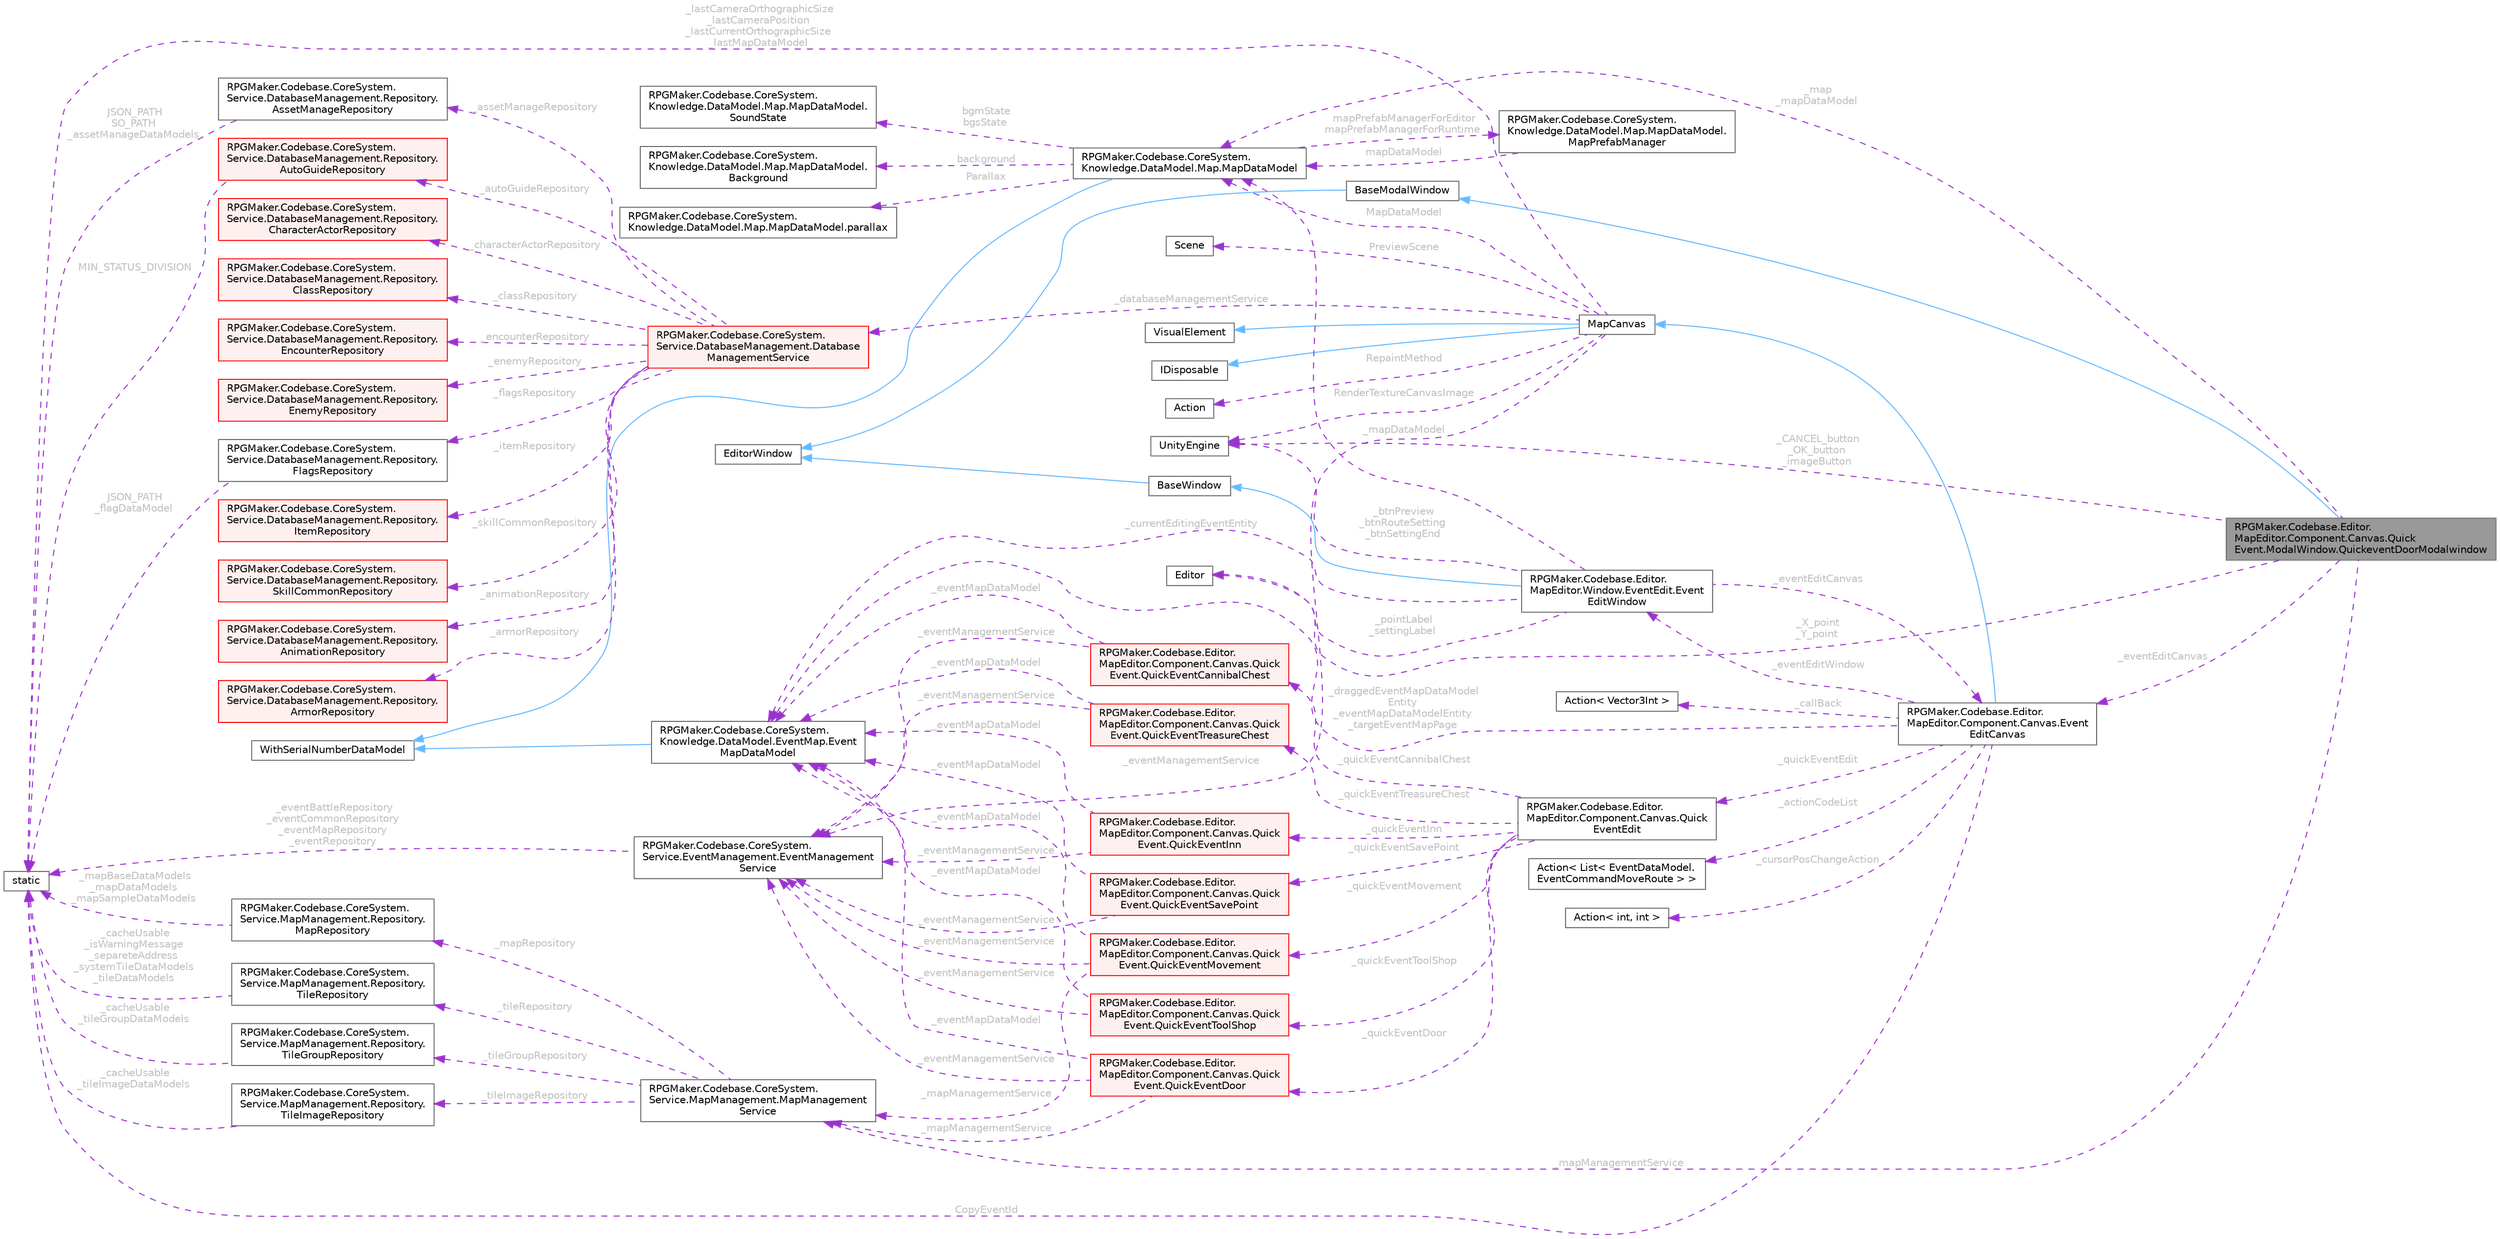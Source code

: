 digraph "RPGMaker.Codebase.Editor.MapEditor.Component.Canvas.QuickEvent.ModalWindow.QuickeventDoorModalwindow"
{
 // LATEX_PDF_SIZE
  bgcolor="transparent";
  edge [fontname=Helvetica,fontsize=10,labelfontname=Helvetica,labelfontsize=10];
  node [fontname=Helvetica,fontsize=10,shape=box,height=0.2,width=0.4];
  rankdir="LR";
  Node1 [id="Node000001",label="RPGMaker.Codebase.Editor.\lMapEditor.Component.Canvas.Quick\lEvent.ModalWindow.QuickeventDoorModalwindow",height=0.2,width=0.4,color="gray40", fillcolor="grey60", style="filled", fontcolor="black",tooltip=" "];
  Node2 -> Node1 [id="edge1_Node000001_Node000002",dir="back",color="steelblue1",style="solid",tooltip=" "];
  Node2 [id="Node000002",label="BaseModalWindow",height=0.2,width=0.4,color="gray40", fillcolor="white", style="filled",URL="$d5/dc1/class_r_p_g_maker_1_1_codebase_1_1_editor_1_1_common_1_1_window_1_1_base_modal_window.html",tooltip=" "];
  Node3 -> Node2 [id="edge2_Node000002_Node000003",dir="back",color="steelblue1",style="solid",tooltip=" "];
  Node3 [id="Node000003",label="EditorWindow",height=0.2,width=0.4,color="gray40", fillcolor="white", style="filled",tooltip=" "];
  Node4 -> Node1 [id="edge3_Node000001_Node000004",dir="back",color="darkorchid3",style="dashed",tooltip=" ",label=" _CANCEL_button\n_OK_button\n_imageButton",fontcolor="grey" ];
  Node4 [id="Node000004",label="UnityEngine",height=0.2,width=0.4,color="gray40", fillcolor="white", style="filled",tooltip=" "];
  Node5 -> Node1 [id="edge4_Node000001_Node000005",dir="back",color="darkorchid3",style="dashed",tooltip=" ",label=" _eventEditCanvas",fontcolor="grey" ];
  Node5 [id="Node000005",label="RPGMaker.Codebase.Editor.\lMapEditor.Component.Canvas.Event\lEditCanvas",height=0.2,width=0.4,color="gray40", fillcolor="white", style="filled",URL="$df/d64/class_r_p_g_maker_1_1_codebase_1_1_editor_1_1_map_editor_1_1_component_1_1_canvas_1_1_event_edit_canvas.html",tooltip="マップ上のイベントを編集する機能を持つキャンバスコンポーネント"];
  Node6 -> Node5 [id="edge5_Node000005_Node000006",dir="back",color="steelblue1",style="solid",tooltip=" "];
  Node6 [id="Node000006",label="MapCanvas",height=0.2,width=0.4,color="gray40", fillcolor="white", style="filled",URL="$da/d63/class_r_p_g_maker_1_1_codebase_1_1_editor_1_1_map_editor_1_1_component_1_1_canvas_1_1_map_canvas.html",tooltip=" "];
  Node7 -> Node6 [id="edge6_Node000006_Node000007",dir="back",color="steelblue1",style="solid",tooltip=" "];
  Node7 [id="Node000007",label="VisualElement",height=0.2,width=0.4,color="gray40", fillcolor="white", style="filled",tooltip=" "];
  Node8 -> Node6 [id="edge7_Node000006_Node000008",dir="back",color="steelblue1",style="solid",tooltip=" "];
  Node8 [id="Node000008",label="IDisposable",height=0.2,width=0.4,color="gray40", fillcolor="white", style="filled",tooltip=" "];
  Node9 -> Node6 [id="edge8_Node000006_Node000009",dir="back",color="darkorchid3",style="dashed",tooltip=" ",label=" MapDataModel",fontcolor="grey" ];
  Node9 [id="Node000009",label="RPGMaker.Codebase.CoreSystem.\lKnowledge.DataModel.Map.MapDataModel",height=0.2,width=0.4,color="gray40", fillcolor="white", style="filled",URL="$d8/d51/class_r_p_g_maker_1_1_codebase_1_1_core_system_1_1_knowledge_1_1_data_model_1_1_map_1_1_map_data_model.html",tooltip="😁 マップ・データ・モデル"];
  Node10 -> Node9 [id="edge9_Node000009_Node000010",dir="back",color="steelblue1",style="solid",tooltip=" "];
  Node10 [id="Node000010",label="WithSerialNumberDataModel",height=0.2,width=0.4,color="gray40", fillcolor="white", style="filled",tooltip=" "];
  Node11 -> Node9 [id="edge10_Node000009_Node000011",dir="back",color="darkorchid3",style="dashed",tooltip=" ",label=" background",fontcolor="grey" ];
  Node11 [id="Node000011",label="RPGMaker.Codebase.CoreSystem.\lKnowledge.DataModel.Map.MapDataModel.\lBackground",height=0.2,width=0.4,color="gray40", fillcolor="white", style="filled",URL="$d0/d66/class_r_p_g_maker_1_1_codebase_1_1_core_system_1_1_knowledge_1_1_data_model_1_1_map_1_1_map_data_model_1_1_background.html",tooltip="😁 背景"];
  Node12 -> Node9 [id="edge11_Node000009_Node000012",dir="back",color="darkorchid3",style="dashed",tooltip=" ",label=" Parallax",fontcolor="grey" ];
  Node12 [id="Node000012",label="RPGMaker.Codebase.CoreSystem.\lKnowledge.DataModel.Map.MapDataModel.parallax",height=0.2,width=0.4,color="gray40", fillcolor="white", style="filled",URL="$d6/d59/class_r_p_g_maker_1_1_codebase_1_1_core_system_1_1_knowledge_1_1_data_model_1_1_map_1_1_map_data_model_1_1parallax.html",tooltip="😁 視差"];
  Node13 -> Node9 [id="edge12_Node000009_Node000013",dir="back",color="darkorchid3",style="dashed",tooltip=" ",label=" bgmState\nbgsState",fontcolor="grey" ];
  Node13 [id="Node000013",label="RPGMaker.Codebase.CoreSystem.\lKnowledge.DataModel.Map.MapDataModel.\lSoundState",height=0.2,width=0.4,color="gray40", fillcolor="white", style="filled",URL="$dc/d49/class_r_p_g_maker_1_1_codebase_1_1_core_system_1_1_knowledge_1_1_data_model_1_1_map_1_1_map_data_model_1_1_sound_state.html",tooltip="😁 音状態"];
  Node14 -> Node9 [id="edge13_Node000009_Node000014",dir="back",color="darkorchid3",style="dashed",tooltip=" ",label=" mapPrefabManagerForEditor\nmapPrefabManagerForRuntime",fontcolor="grey" ];
  Node14 [id="Node000014",label="RPGMaker.Codebase.CoreSystem.\lKnowledge.DataModel.Map.MapDataModel.\lMapPrefabManager",height=0.2,width=0.4,color="gray40", fillcolor="white", style="filled",URL="$dd/db9/class_r_p_g_maker_1_1_codebase_1_1_core_system_1_1_knowledge_1_1_data_model_1_1_map_1_1_map_data_model_1_1_map_prefab_manager.html",tooltip="マップ・プレファブ管理"];
  Node9 -> Node14 [id="edge14_Node000014_Node000009",dir="back",color="darkorchid3",style="dashed",tooltip=" ",label=" mapDataModel",fontcolor="grey" ];
  Node15 -> Node6 [id="edge15_Node000006_Node000015",dir="back",color="darkorchid3",style="dashed",tooltip=" ",label=" RepaintMethod",fontcolor="grey" ];
  Node15 [id="Node000015",label="Action",height=0.2,width=0.4,color="gray40", fillcolor="white", style="filled",tooltip=" "];
  Node16 -> Node6 [id="edge16_Node000006_Node000016",dir="back",color="darkorchid3",style="dashed",tooltip=" ",label=" PreviewScene",fontcolor="grey" ];
  Node16 [id="Node000016",label="Scene",height=0.2,width=0.4,color="gray40", fillcolor="white", style="filled",tooltip=" "];
  Node4 -> Node6 [id="edge17_Node000006_Node000004",dir="back",color="darkorchid3",style="dashed",tooltip=" ",label=" RenderTextureCanvasImage",fontcolor="grey" ];
  Node17 -> Node6 [id="edge18_Node000006_Node000017",dir="back",color="darkorchid3",style="dashed",tooltip=" ",label=" _lastCameraOrthographicSize\n_lastCameraPosition\n_lastCurrentOrthographicSize\n_lastMapDataModel",fontcolor="grey" ];
  Node17 [id="Node000017",label="static",height=0.2,width=0.4,color="gray40", fillcolor="white", style="filled",tooltip=" "];
  Node18 -> Node6 [id="edge19_Node000006_Node000018",dir="back",color="darkorchid3",style="dashed",tooltip=" ",label=" _eventManagementService",fontcolor="grey" ];
  Node18 [id="Node000018",label="RPGMaker.Codebase.CoreSystem.\lService.EventManagement.EventManagement\lService",height=0.2,width=0.4,color="gray40", fillcolor="white", style="filled",URL="$d5/d7b/class_r_p_g_maker_1_1_codebase_1_1_core_system_1_1_service_1_1_event_management_1_1_event_management_service.html",tooltip=" "];
  Node17 -> Node18 [id="edge20_Node000018_Node000017",dir="back",color="darkorchid3",style="dashed",tooltip=" ",label=" _eventBattleRepository\n_eventCommonRepository\n_eventMapRepository\n_eventRepository",fontcolor="grey" ];
  Node19 -> Node6 [id="edge21_Node000006_Node000019",dir="back",color="darkorchid3",style="dashed",tooltip=" ",label=" _databaseManagementService",fontcolor="grey" ];
  Node19 [id="Node000019",label="RPGMaker.Codebase.CoreSystem.\lService.DatabaseManagement.Database\lManagementService",height=0.2,width=0.4,color="red", fillcolor="#FFF0F0", style="filled",URL="$db/db0/class_r_p_g_maker_1_1_codebase_1_1_core_system_1_1_service_1_1_database_management_1_1_database_management_service.html",tooltip="😁 データベース管理サービス"];
  Node20 -> Node19 [id="edge22_Node000019_Node000020",dir="back",color="darkorchid3",style="dashed",tooltip=" ",label=" _animationRepository",fontcolor="grey" ];
  Node20 [id="Node000020",label="RPGMaker.Codebase.CoreSystem.\lService.DatabaseManagement.Repository.\lAnimationRepository",height=0.2,width=0.4,color="red", fillcolor="#FFF0F0", style="filled",URL="$d5/deb/class_r_p_g_maker_1_1_codebase_1_1_core_system_1_1_service_1_1_database_management_1_1_repository_1_1_animation_repository.html",tooltip="😁 アニメーション置き場"];
  Node22 -> Node19 [id="edge23_Node000019_Node000022",dir="back",color="darkorchid3",style="dashed",tooltip=" ",label=" _armorRepository",fontcolor="grey" ];
  Node22 [id="Node000022",label="RPGMaker.Codebase.CoreSystem.\lService.DatabaseManagement.Repository.\lArmorRepository",height=0.2,width=0.4,color="red", fillcolor="#FFF0F0", style="filled",URL="$d5/d5e/class_r_p_g_maker_1_1_codebase_1_1_core_system_1_1_service_1_1_database_management_1_1_repository_1_1_armor_repository.html",tooltip="😁 防具置き場"];
  Node24 -> Node19 [id="edge24_Node000019_Node000024",dir="back",color="darkorchid3",style="dashed",tooltip=" ",label=" _assetManageRepository",fontcolor="grey" ];
  Node24 [id="Node000024",label="RPGMaker.Codebase.CoreSystem.\lService.DatabaseManagement.Repository.\lAssetManageRepository",height=0.2,width=0.4,color="gray40", fillcolor="white", style="filled",URL="$d7/db3/class_r_p_g_maker_1_1_codebase_1_1_core_system_1_1_service_1_1_database_management_1_1_repository_1_1_asset_manage_repository.html",tooltip="😁 資産管理置き場"];
  Node17 -> Node24 [id="edge25_Node000024_Node000017",dir="back",color="darkorchid3",style="dashed",tooltip=" ",label=" JSON_PATH\nSO_PATH\n_assetManageDataModels",fontcolor="grey" ];
  Node25 -> Node19 [id="edge26_Node000019_Node000025",dir="back",color="darkorchid3",style="dashed",tooltip=" ",label=" _autoGuideRepository",fontcolor="grey" ];
  Node25 [id="Node000025",label="RPGMaker.Codebase.CoreSystem.\lService.DatabaseManagement.Repository.\lAutoGuideRepository",height=0.2,width=0.4,color="red", fillcolor="#FFF0F0", style="filled",URL="$dc/d23/class_r_p_g_maker_1_1_codebase_1_1_core_system_1_1_service_1_1_database_management_1_1_repository_1_1_auto_guide_repository.html",tooltip="😁 自動ガイド置き場"];
  Node17 -> Node25 [id="edge27_Node000025_Node000017",dir="back",color="darkorchid3",style="dashed",tooltip=" ",label=" MIN_STATUS_DIVISION",fontcolor="grey" ];
  Node27 -> Node19 [id="edge28_Node000019_Node000027",dir="back",color="darkorchid3",style="dashed",tooltip=" ",label=" _characterActorRepository",fontcolor="grey" ];
  Node27 [id="Node000027",label="RPGMaker.Codebase.CoreSystem.\lService.DatabaseManagement.Repository.\lCharacterActorRepository",height=0.2,width=0.4,color="red", fillcolor="#FFF0F0", style="filled",URL="$dc/d27/class_r_p_g_maker_1_1_codebase_1_1_core_system_1_1_service_1_1_database_management_1_1_repositor67544213d6af3013901ca89c3e4d5d21.html",tooltip="キャラクター・アクター置き場"];
  Node29 -> Node19 [id="edge29_Node000019_Node000029",dir="back",color="darkorchid3",style="dashed",tooltip=" ",label=" _classRepository",fontcolor="grey" ];
  Node29 [id="Node000029",label="RPGMaker.Codebase.CoreSystem.\lService.DatabaseManagement.Repository.\lClassRepository",height=0.2,width=0.4,color="red", fillcolor="#FFF0F0", style="filled",URL="$d5/df3/class_r_p_g_maker_1_1_codebase_1_1_core_system_1_1_service_1_1_database_management_1_1_repository_1_1_class_repository.html",tooltip="😁 クラス置き場"];
  Node31 -> Node19 [id="edge30_Node000019_Node000031",dir="back",color="darkorchid3",style="dashed",tooltip=" ",label=" _encounterRepository",fontcolor="grey" ];
  Node31 [id="Node000031",label="RPGMaker.Codebase.CoreSystem.\lService.DatabaseManagement.Repository.\lEncounterRepository",height=0.2,width=0.4,color="red", fillcolor="#FFF0F0", style="filled",URL="$d3/dae/class_r_p_g_maker_1_1_codebase_1_1_core_system_1_1_service_1_1_database_management_1_1_repository_1_1_encounter_repository.html",tooltip="遭遇置き場"];
  Node33 -> Node19 [id="edge31_Node000019_Node000033",dir="back",color="darkorchid3",style="dashed",tooltip=" ",label=" _enemyRepository",fontcolor="grey" ];
  Node33 [id="Node000033",label="RPGMaker.Codebase.CoreSystem.\lService.DatabaseManagement.Repository.\lEnemyRepository",height=0.2,width=0.4,color="red", fillcolor="#FFF0F0", style="filled",URL="$d4/d59/class_r_p_g_maker_1_1_codebase_1_1_core_system_1_1_service_1_1_database_management_1_1_repository_1_1_enemy_repository.html",tooltip="😁 敵置き場"];
  Node35 -> Node19 [id="edge32_Node000019_Node000035",dir="back",color="darkorchid3",style="dashed",tooltip=" ",label=" _flagsRepository",fontcolor="grey" ];
  Node35 [id="Node000035",label="RPGMaker.Codebase.CoreSystem.\lService.DatabaseManagement.Repository.\lFlagsRepository",height=0.2,width=0.4,color="gray40", fillcolor="white", style="filled",URL="$dd/db4/class_r_p_g_maker_1_1_codebase_1_1_core_system_1_1_service_1_1_database_management_1_1_repository_1_1_flags_repository.html",tooltip="😁 フラグ置き場"];
  Node17 -> Node35 [id="edge33_Node000035_Node000017",dir="back",color="darkorchid3",style="dashed",tooltip=" ",label=" JSON_PATH\n_flagDataModel",fontcolor="grey" ];
  Node36 -> Node19 [id="edge34_Node000019_Node000036",dir="back",color="darkorchid3",style="dashed",tooltip=" ",label=" _itemRepository",fontcolor="grey" ];
  Node36 [id="Node000036",label="RPGMaker.Codebase.CoreSystem.\lService.DatabaseManagement.Repository.\lItemRepository",height=0.2,width=0.4,color="red", fillcolor="#FFF0F0", style="filled",URL="$dd/d1d/class_r_p_g_maker_1_1_codebase_1_1_core_system_1_1_service_1_1_database_management_1_1_repository_1_1_item_repository.html",tooltip="😁 アイテム置き場"];
  Node38 -> Node19 [id="edge35_Node000019_Node000038",dir="back",color="darkorchid3",style="dashed",tooltip=" ",label=" _skillCommonRepository",fontcolor="grey" ];
  Node38 [id="Node000038",label="RPGMaker.Codebase.CoreSystem.\lService.DatabaseManagement.Repository.\lSkillCommonRepository",height=0.2,width=0.4,color="red", fillcolor="#FFF0F0", style="filled",URL="$da/d52/class_r_p_g_maker_1_1_codebase_1_1_core_system_1_1_service_1_1_database_management_1_1_repository_1_1_skill_common_repository.html",tooltip="😁 スキル共通置き場"];
  Node54 -> Node5 [id="edge36_Node000005_Node000054",dir="back",color="darkorchid3",style="dashed",tooltip=" ",label=" _draggedEventMapDataModel\lEntity\n_eventMapDataModelEntity\n_targetEventMapPage",fontcolor="grey" ];
  Node54 [id="Node000054",label="RPGMaker.Codebase.CoreSystem.\lKnowledge.DataModel.EventMap.Event\lMapDataModel",height=0.2,width=0.4,color="gray40", fillcolor="white", style="filled",URL="$df/d2c/class_r_p_g_maker_1_1_codebase_1_1_core_system_1_1_knowledge_1_1_data_model_1_1_event_map_1_1_event_map_data_model.html",tooltip="😁 イベント・マップ・データ・モデル"];
  Node10 -> Node54 [id="edge37_Node000054_Node000010",dir="back",color="steelblue1",style="solid",tooltip=" "];
  Node55 -> Node5 [id="edge38_Node000005_Node000055",dir="back",color="darkorchid3",style="dashed",tooltip=" ",label=" _eventEditWindow",fontcolor="grey" ];
  Node55 [id="Node000055",label="RPGMaker.Codebase.Editor.\lMapEditor.Window.EventEdit.Event\lEditWindow",height=0.2,width=0.4,color="gray40", fillcolor="white", style="filled",URL="$db/d92/class_r_p_g_maker_1_1_codebase_1_1_editor_1_1_map_editor_1_1_window_1_1_event_edit_1_1_event_edit_window.html",tooltip="イベント編集ウィンドウ."];
  Node56 -> Node55 [id="edge39_Node000055_Node000056",dir="back",color="steelblue1",style="solid",tooltip=" "];
  Node56 [id="Node000056",label="BaseWindow",height=0.2,width=0.4,color="gray40", fillcolor="white", style="filled",URL="$de/d8f/class_r_p_g_maker_1_1_codebase_1_1_editor_1_1_common_1_1_base_window.html",tooltip="メニュー、ヒエラルキー、シーン、インスペクターウィンドウの基底抽象クラス."];
  Node3 -> Node56 [id="edge40_Node000056_Node000003",dir="back",color="steelblue1",style="solid",tooltip=" "];
  Node9 -> Node55 [id="edge41_Node000055_Node000009",dir="back",color="darkorchid3",style="dashed",tooltip=" ",label=" _mapDataModel",fontcolor="grey" ];
  Node54 -> Node55 [id="edge42_Node000055_Node000054",dir="back",color="darkorchid3",style="dashed",tooltip=" ",label=" _currentEditingEventEntity",fontcolor="grey" ];
  Node5 -> Node55 [id="edge43_Node000055_Node000005",dir="back",color="darkorchid3",style="dashed",tooltip=" ",label=" _eventEditCanvas",fontcolor="grey" ];
  Node57 -> Node55 [id="edge44_Node000055_Node000057",dir="back",color="darkorchid3",style="dashed",tooltip=" ",label=" _pointLabel\n_settingLabel",fontcolor="grey" ];
  Node57 [id="Node000057",label="Editor",height=0.2,width=0.4,color="gray40", fillcolor="white", style="filled",tooltip=" "];
  Node4 -> Node55 [id="edge45_Node000055_Node000004",dir="back",color="darkorchid3",style="dashed",tooltip=" ",label=" _btnPreview\n_btnRouteSetting\n_btnSettingEnd",fontcolor="grey" ];
  Node58 -> Node5 [id="edge46_Node000005_Node000058",dir="back",color="darkorchid3",style="dashed",tooltip=" ",label=" _actionCodeList",fontcolor="grey" ];
  Node58 [id="Node000058",label="Action\< List\< EventDataModel.\lEventCommandMoveRoute \> \>",height=0.2,width=0.4,color="gray40", fillcolor="white", style="filled",tooltip=" "];
  Node59 -> Node5 [id="edge47_Node000005_Node000059",dir="back",color="darkorchid3",style="dashed",tooltip=" ",label=" _cursorPosChangeAction",fontcolor="grey" ];
  Node59 [id="Node000059",label="Action\< int, int \>",height=0.2,width=0.4,color="gray40", fillcolor="white", style="filled",tooltip=" "];
  Node60 -> Node5 [id="edge48_Node000005_Node000060",dir="back",color="darkorchid3",style="dashed",tooltip=" ",label=" _quickEventEdit",fontcolor="grey" ];
  Node60 [id="Node000060",label="RPGMaker.Codebase.Editor.\lMapEditor.Component.Canvas.Quick\lEventEdit",height=0.2,width=0.4,color="gray40", fillcolor="white", style="filled",URL="$d8/d87/class_r_p_g_maker_1_1_codebase_1_1_editor_1_1_map_editor_1_1_component_1_1_canvas_1_1_quick_event_edit.html",tooltip=" "];
  Node61 -> Node60 [id="edge49_Node000060_Node000061",dir="back",color="darkorchid3",style="dashed",tooltip=" ",label=" _quickEventCannibalChest",fontcolor="grey" ];
  Node61 [id="Node000061",label="RPGMaker.Codebase.Editor.\lMapEditor.Component.Canvas.Quick\lEvent.QuickEventCannibalChest",height=0.2,width=0.4,color="red", fillcolor="#FFF0F0", style="filled",URL="$db/da7/class_r_p_g_maker_1_1_codebase_1_1_editor_1_1_map_editor_1_1_component_1_1_canvas_1_1_quick_even2073917318e51816556fc57cab8cc5cf.html",tooltip=" "];
  Node18 -> Node61 [id="edge50_Node000061_Node000018",dir="back",color="darkorchid3",style="dashed",tooltip=" ",label=" _eventManagementService",fontcolor="grey" ];
  Node54 -> Node61 [id="edge51_Node000061_Node000054",dir="back",color="darkorchid3",style="dashed",tooltip=" ",label=" _eventMapDataModel",fontcolor="grey" ];
  Node63 -> Node60 [id="edge52_Node000060_Node000063",dir="back",color="darkorchid3",style="dashed",tooltip=" ",label=" _quickEventDoor",fontcolor="grey" ];
  Node63 [id="Node000063",label="RPGMaker.Codebase.Editor.\lMapEditor.Component.Canvas.Quick\lEvent.QuickEventDoor",height=0.2,width=0.4,color="red", fillcolor="#FFF0F0", style="filled",URL="$d7/d58/class_r_p_g_maker_1_1_codebase_1_1_editor_1_1_map_editor_1_1_component_1_1_canvas_1_1_quick_event_1_1_quick_event_door.html",tooltip=" "];
  Node18 -> Node63 [id="edge53_Node000063_Node000018",dir="back",color="darkorchid3",style="dashed",tooltip=" ",label=" _eventManagementService",fontcolor="grey" ];
  Node54 -> Node63 [id="edge54_Node000063_Node000054",dir="back",color="darkorchid3",style="dashed",tooltip=" ",label=" _eventMapDataModel",fontcolor="grey" ];
  Node65 -> Node63 [id="edge55_Node000063_Node000065",dir="back",color="darkorchid3",style="dashed",tooltip=" ",label=" _mapManagementService",fontcolor="grey" ];
  Node65 [id="Node000065",label="RPGMaker.Codebase.CoreSystem.\lService.MapManagement.MapManagement\lService",height=0.2,width=0.4,color="gray40", fillcolor="white", style="filled",URL="$da/d11/class_r_p_g_maker_1_1_codebase_1_1_core_system_1_1_service_1_1_map_management_1_1_map_management_service.html",tooltip=" "];
  Node66 -> Node65 [id="edge56_Node000065_Node000066",dir="back",color="darkorchid3",style="dashed",tooltip=" ",label=" _mapRepository",fontcolor="grey" ];
  Node66 [id="Node000066",label="RPGMaker.Codebase.CoreSystem.\lService.MapManagement.Repository.\lMapRepository",height=0.2,width=0.4,color="gray40", fillcolor="white", style="filled",URL="$d5/d90/class_r_p_g_maker_1_1_codebase_1_1_core_system_1_1_service_1_1_map_management_1_1_repository_1_1_map_repository.html",tooltip="マップ置き場"];
  Node17 -> Node66 [id="edge57_Node000066_Node000017",dir="back",color="darkorchid3",style="dashed",tooltip=" ",label=" _mapBaseDataModels\n_mapDataModels\n_mapSampleDataModels",fontcolor="grey" ];
  Node67 -> Node65 [id="edge58_Node000065_Node000067",dir="back",color="darkorchid3",style="dashed",tooltip=" ",label=" _tileRepository",fontcolor="grey" ];
  Node67 [id="Node000067",label="RPGMaker.Codebase.CoreSystem.\lService.MapManagement.Repository.\lTileRepository",height=0.2,width=0.4,color="gray40", fillcolor="white", style="filled",URL="$d3/df6/class_r_p_g_maker_1_1_codebase_1_1_core_system_1_1_service_1_1_map_management_1_1_repository_1_1_tile_repository.html",tooltip=" "];
  Node17 -> Node67 [id="edge59_Node000067_Node000017",dir="back",color="darkorchid3",style="dashed",tooltip=" ",label=" _cacheUsable\n_isWarningMessage\n_separeteAddress\n_systemTileDataModels\n_tileDataModels",fontcolor="grey" ];
  Node68 -> Node65 [id="edge60_Node000065_Node000068",dir="back",color="darkorchid3",style="dashed",tooltip=" ",label=" _tileGroupRepository",fontcolor="grey" ];
  Node68 [id="Node000068",label="RPGMaker.Codebase.CoreSystem.\lService.MapManagement.Repository.\lTileGroupRepository",height=0.2,width=0.4,color="gray40", fillcolor="white", style="filled",URL="$d5/d90/class_r_p_g_maker_1_1_codebase_1_1_core_system_1_1_service_1_1_map_management_1_1_repository_1_1_tile_group_repository.html",tooltip=" "];
  Node17 -> Node68 [id="edge61_Node000068_Node000017",dir="back",color="darkorchid3",style="dashed",tooltip=" ",label=" _cacheUsable\n_tileGroupDataModels",fontcolor="grey" ];
  Node69 -> Node65 [id="edge62_Node000065_Node000069",dir="back",color="darkorchid3",style="dashed",tooltip=" ",label=" _tileImageRepository",fontcolor="grey" ];
  Node69 [id="Node000069",label="RPGMaker.Codebase.CoreSystem.\lService.MapManagement.Repository.\lTileImageRepository",height=0.2,width=0.4,color="gray40", fillcolor="white", style="filled",URL="$d4/d79/class_r_p_g_maker_1_1_codebase_1_1_core_system_1_1_service_1_1_map_management_1_1_repository_1_1_tile_image_repository.html",tooltip=" "];
  Node17 -> Node69 [id="edge63_Node000069_Node000017",dir="back",color="darkorchid3",style="dashed",tooltip=" ",label=" _cacheUsable\n_tileImageDataModels",fontcolor="grey" ];
  Node70 -> Node60 [id="edge64_Node000060_Node000070",dir="back",color="darkorchid3",style="dashed",tooltip=" ",label=" _quickEventInn",fontcolor="grey" ];
  Node70 [id="Node000070",label="RPGMaker.Codebase.Editor.\lMapEditor.Component.Canvas.Quick\lEvent.QuickEventInn",height=0.2,width=0.4,color="red", fillcolor="#FFF0F0", style="filled",URL="$da/dd1/class_r_p_g_maker_1_1_codebase_1_1_editor_1_1_map_editor_1_1_component_1_1_canvas_1_1_quick_event_1_1_quick_event_inn.html",tooltip=" "];
  Node18 -> Node70 [id="edge65_Node000070_Node000018",dir="back",color="darkorchid3",style="dashed",tooltip=" ",label=" _eventManagementService",fontcolor="grey" ];
  Node54 -> Node70 [id="edge66_Node000070_Node000054",dir="back",color="darkorchid3",style="dashed",tooltip=" ",label=" _eventMapDataModel",fontcolor="grey" ];
  Node71 -> Node60 [id="edge67_Node000060_Node000071",dir="back",color="darkorchid3",style="dashed",tooltip=" ",label=" _quickEventMovement",fontcolor="grey" ];
  Node71 [id="Node000071",label="RPGMaker.Codebase.Editor.\lMapEditor.Component.Canvas.Quick\lEvent.QuickEventMovement",height=0.2,width=0.4,color="red", fillcolor="#FFF0F0", style="filled",URL="$d1/d71/class_r_p_g_maker_1_1_codebase_1_1_editor_1_1_map_editor_1_1_component_1_1_canvas_1_1_quick_event_1_1_quick_event_movement.html",tooltip=" "];
  Node18 -> Node71 [id="edge68_Node000071_Node000018",dir="back",color="darkorchid3",style="dashed",tooltip=" ",label=" _eventManagementService",fontcolor="grey" ];
  Node54 -> Node71 [id="edge69_Node000071_Node000054",dir="back",color="darkorchid3",style="dashed",tooltip=" ",label=" _eventMapDataModel",fontcolor="grey" ];
  Node65 -> Node71 [id="edge70_Node000071_Node000065",dir="back",color="darkorchid3",style="dashed",tooltip=" ",label=" _mapManagementService",fontcolor="grey" ];
  Node72 -> Node60 [id="edge71_Node000060_Node000072",dir="back",color="darkorchid3",style="dashed",tooltip=" ",label=" _quickEventSavePoint",fontcolor="grey" ];
  Node72 [id="Node000072",label="RPGMaker.Codebase.Editor.\lMapEditor.Component.Canvas.Quick\lEvent.QuickEventSavePoint",height=0.2,width=0.4,color="red", fillcolor="#FFF0F0", style="filled",URL="$df/deb/class_r_p_g_maker_1_1_codebase_1_1_editor_1_1_map_editor_1_1_component_1_1_canvas_1_1_quick_event_1_1_quick_event_save_point.html",tooltip=" "];
  Node18 -> Node72 [id="edge72_Node000072_Node000018",dir="back",color="darkorchid3",style="dashed",tooltip=" ",label=" _eventManagementService",fontcolor="grey" ];
  Node54 -> Node72 [id="edge73_Node000072_Node000054",dir="back",color="darkorchid3",style="dashed",tooltip=" ",label=" _eventMapDataModel",fontcolor="grey" ];
  Node73 -> Node60 [id="edge74_Node000060_Node000073",dir="back",color="darkorchid3",style="dashed",tooltip=" ",label=" _quickEventToolShop",fontcolor="grey" ];
  Node73 [id="Node000073",label="RPGMaker.Codebase.Editor.\lMapEditor.Component.Canvas.Quick\lEvent.QuickEventToolShop",height=0.2,width=0.4,color="red", fillcolor="#FFF0F0", style="filled",URL="$d4/dc1/class_r_p_g_maker_1_1_codebase_1_1_editor_1_1_map_editor_1_1_component_1_1_canvas_1_1_quick_event_1_1_quick_event_tool_shop.html",tooltip=" "];
  Node18 -> Node73 [id="edge75_Node000073_Node000018",dir="back",color="darkorchid3",style="dashed",tooltip=" ",label=" _eventManagementService",fontcolor="grey" ];
  Node54 -> Node73 [id="edge76_Node000073_Node000054",dir="back",color="darkorchid3",style="dashed",tooltip=" ",label=" _eventMapDataModel",fontcolor="grey" ];
  Node74 -> Node60 [id="edge77_Node000060_Node000074",dir="back",color="darkorchid3",style="dashed",tooltip=" ",label=" _quickEventTreasureChest",fontcolor="grey" ];
  Node74 [id="Node000074",label="RPGMaker.Codebase.Editor.\lMapEditor.Component.Canvas.Quick\lEvent.QuickEventTreasureChest",height=0.2,width=0.4,color="red", fillcolor="#FFF0F0", style="filled",URL="$df/d9c/class_r_p_g_maker_1_1_codebase_1_1_editor_1_1_map_editor_1_1_component_1_1_canvas_1_1_quick_evenf9d9e74c6d7e114deb04c0e93a0da4a7.html",tooltip=" "];
  Node18 -> Node74 [id="edge78_Node000074_Node000018",dir="back",color="darkorchid3",style="dashed",tooltip=" ",label=" _eventManagementService",fontcolor="grey" ];
  Node54 -> Node74 [id="edge79_Node000074_Node000054",dir="back",color="darkorchid3",style="dashed",tooltip=" ",label=" _eventMapDataModel",fontcolor="grey" ];
  Node75 -> Node5 [id="edge80_Node000005_Node000075",dir="back",color="darkorchid3",style="dashed",tooltip=" ",label=" _callBack",fontcolor="grey" ];
  Node75 [id="Node000075",label="Action\< Vector3Int \>",height=0.2,width=0.4,color="gray40", fillcolor="white", style="filled",tooltip=" "];
  Node17 -> Node5 [id="edge81_Node000005_Node000017",dir="back",color="darkorchid3",style="dashed",tooltip=" ",label=" CopyEventId",fontcolor="grey" ];
  Node9 -> Node1 [id="edge82_Node000001_Node000009",dir="back",color="darkorchid3",style="dashed",tooltip=" ",label=" _map\n_mapDataModel",fontcolor="grey" ];
  Node65 -> Node1 [id="edge83_Node000001_Node000065",dir="back",color="darkorchid3",style="dashed",tooltip=" ",label=" _mapManagementService",fontcolor="grey" ];
  Node57 -> Node1 [id="edge84_Node000001_Node000057",dir="back",color="darkorchid3",style="dashed",tooltip=" ",label=" _X_point\n_Y_point",fontcolor="grey" ];
}
